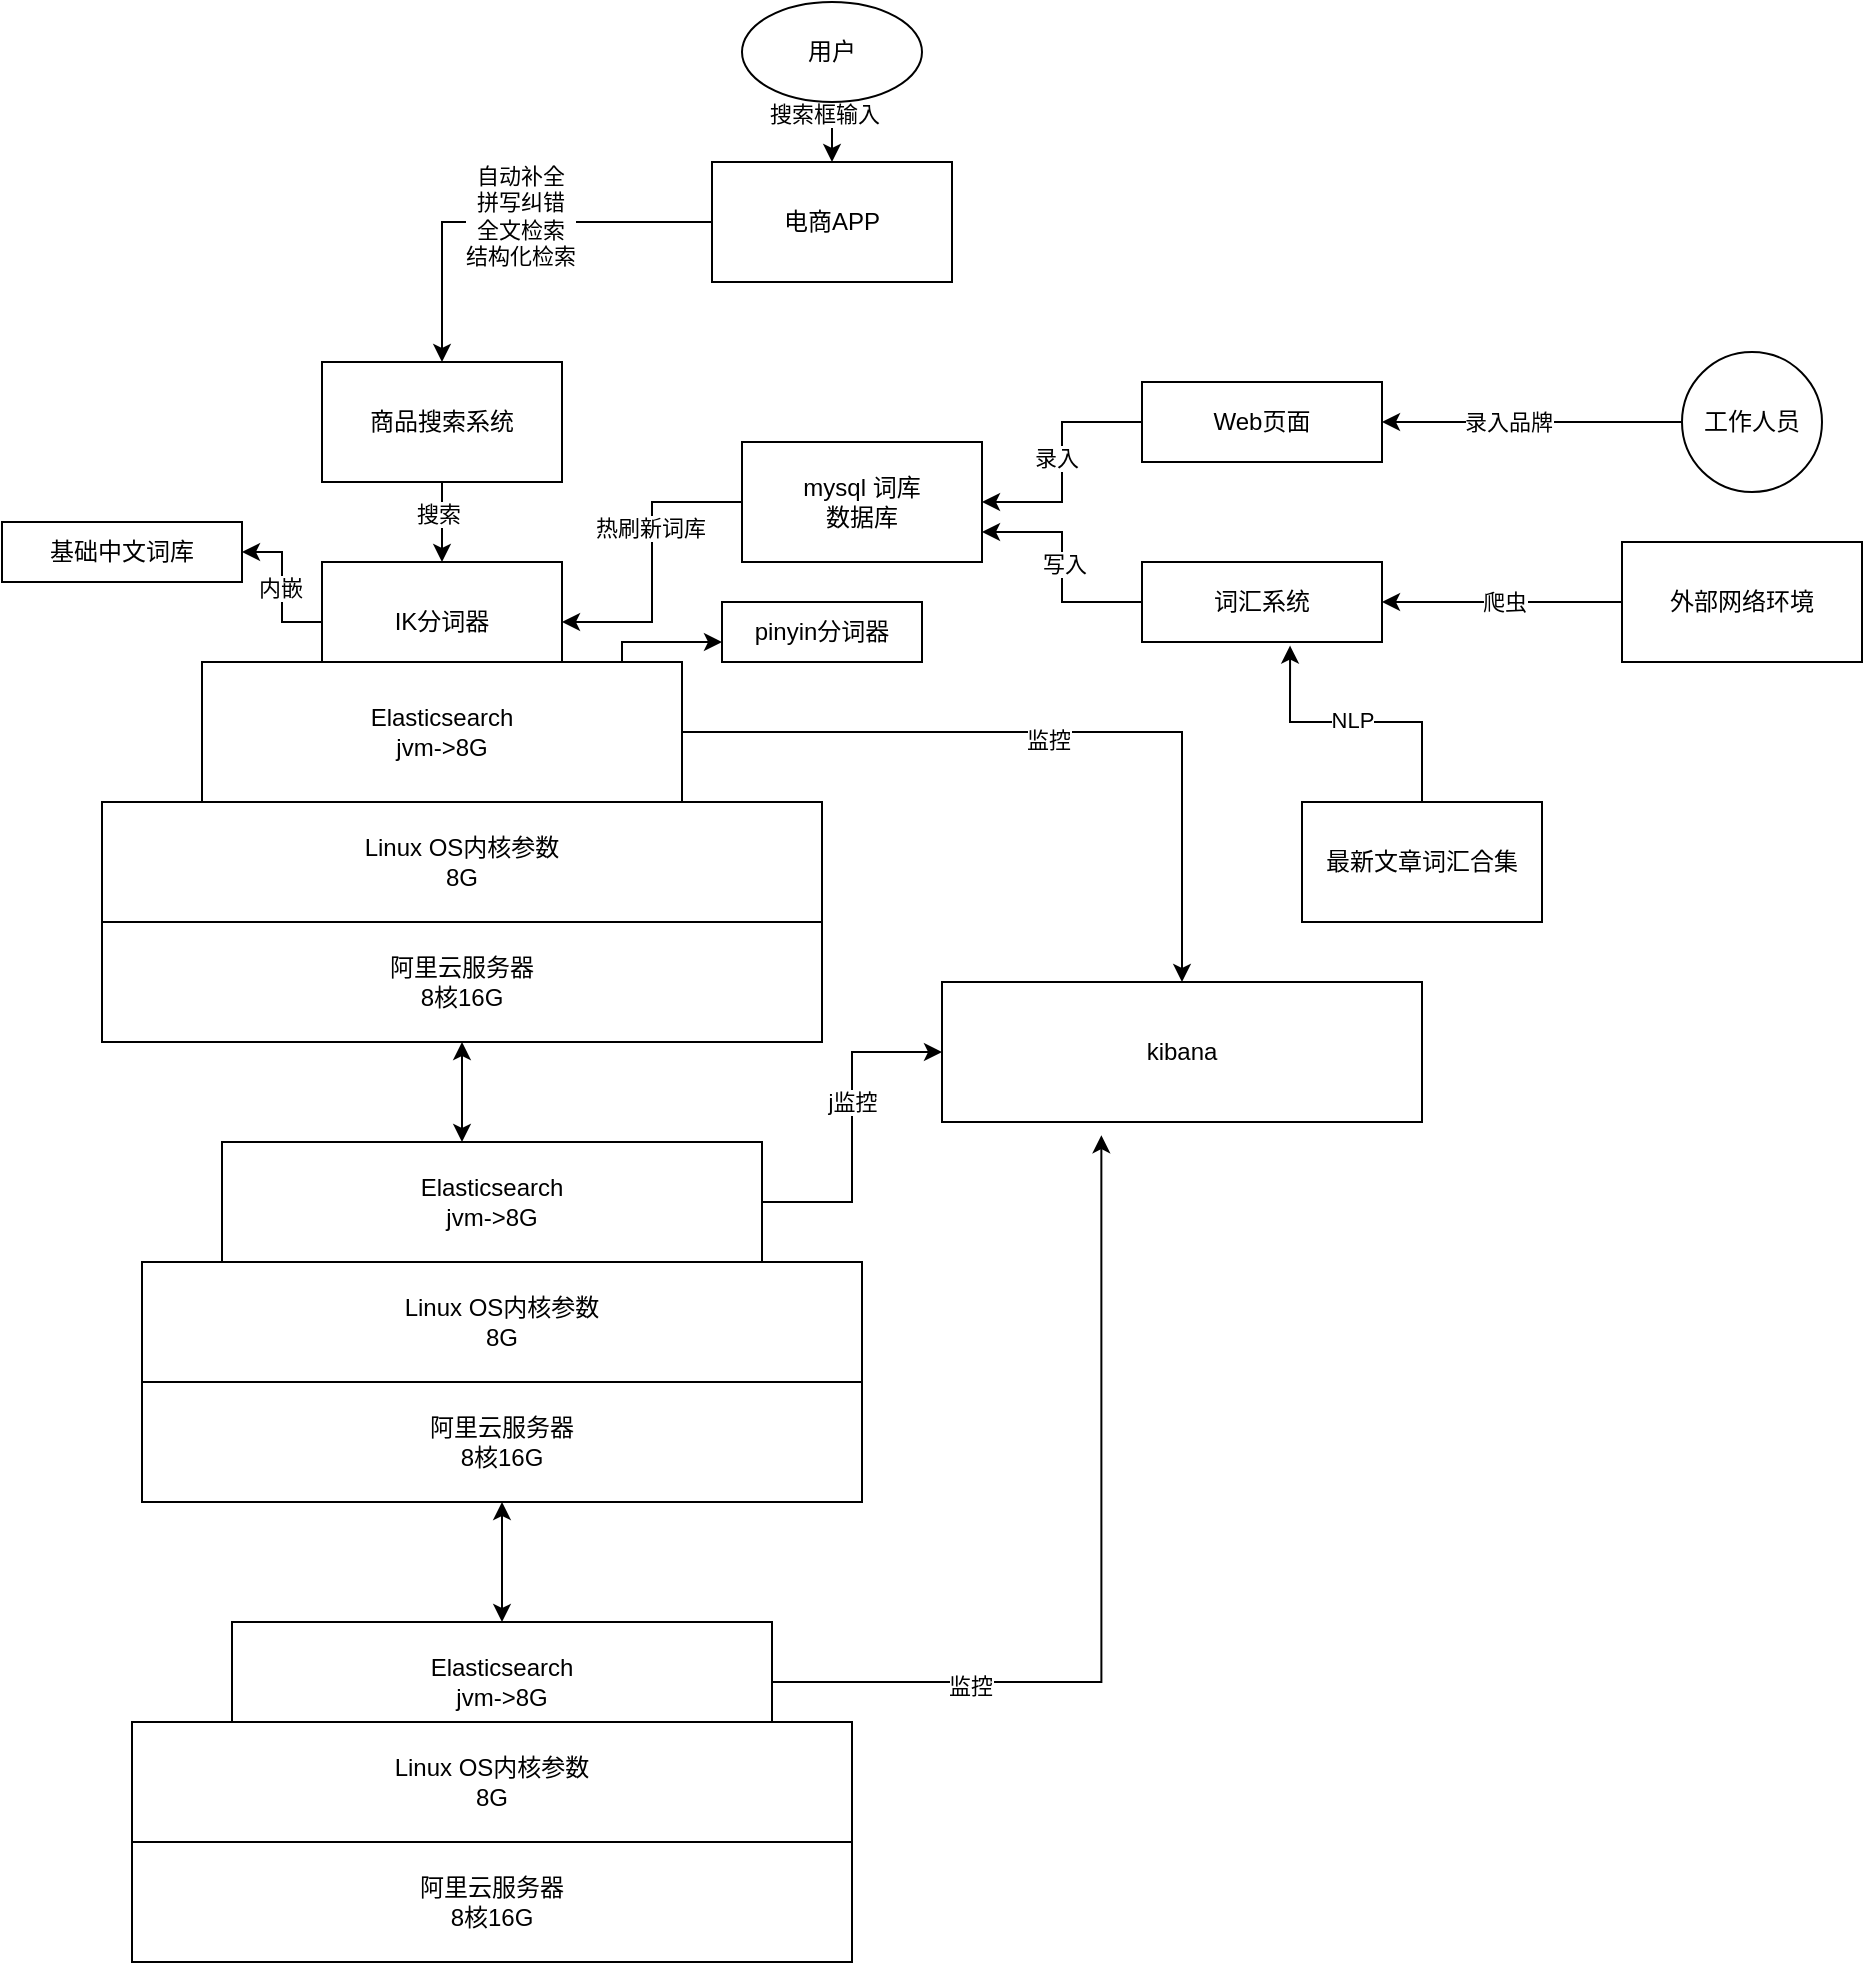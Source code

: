 <mxfile version="21.6.1" type="github">
  <diagram name="第 1 页" id="QaV_Z0Ht7EAKEst0P-oF">
    <mxGraphModel dx="955" dy="521" grid="1" gridSize="10" guides="1" tooltips="1" connect="1" arrows="1" fold="1" page="1" pageScale="1" pageWidth="2000000" pageHeight="2000000" math="0" shadow="0">
      <root>
        <mxCell id="0" />
        <mxCell id="1" parent="0" />
        <mxCell id="SeDEiHkmYTppYiZ_hBF1-3" value="" style="edgeStyle=orthogonalEdgeStyle;rounded=0;orthogonalLoop=1;jettySize=auto;html=1;" edge="1" parent="1" source="SeDEiHkmYTppYiZ_hBF1-1" target="SeDEiHkmYTppYiZ_hBF1-2">
          <mxGeometry relative="1" as="geometry" />
        </mxCell>
        <mxCell id="SeDEiHkmYTppYiZ_hBF1-4" value="搜索框输入" style="edgeLabel;html=1;align=center;verticalAlign=middle;resizable=0;points=[];" vertex="1" connectable="0" parent="SeDEiHkmYTppYiZ_hBF1-3">
          <mxGeometry x="-0.752" y="-4" relative="1" as="geometry">
            <mxPoint as="offset" />
          </mxGeometry>
        </mxCell>
        <mxCell id="SeDEiHkmYTppYiZ_hBF1-1" value="用户" style="ellipse;whiteSpace=wrap;html=1;" vertex="1" parent="1">
          <mxGeometry x="1140" y="20" width="90" height="50" as="geometry" />
        </mxCell>
        <mxCell id="SeDEiHkmYTppYiZ_hBF1-6" value="" style="edgeStyle=orthogonalEdgeStyle;rounded=0;orthogonalLoop=1;jettySize=auto;html=1;" edge="1" parent="1" source="SeDEiHkmYTppYiZ_hBF1-2" target="SeDEiHkmYTppYiZ_hBF1-5">
          <mxGeometry relative="1" as="geometry" />
        </mxCell>
        <mxCell id="SeDEiHkmYTppYiZ_hBF1-7" value="自动补全&lt;br&gt;拼写纠错&lt;br&gt;全文检索&lt;br&gt;结构化检索" style="edgeLabel;html=1;align=center;verticalAlign=middle;resizable=0;points=[];" vertex="1" connectable="0" parent="SeDEiHkmYTppYiZ_hBF1-6">
          <mxGeometry x="-0.065" y="-3" relative="1" as="geometry">
            <mxPoint as="offset" />
          </mxGeometry>
        </mxCell>
        <mxCell id="SeDEiHkmYTppYiZ_hBF1-2" value="电商APP" style="whiteSpace=wrap;html=1;" vertex="1" parent="1">
          <mxGeometry x="1125" y="100" width="120" height="60" as="geometry" />
        </mxCell>
        <mxCell id="SeDEiHkmYTppYiZ_hBF1-9" value="" style="edgeStyle=orthogonalEdgeStyle;rounded=0;orthogonalLoop=1;jettySize=auto;html=1;" edge="1" parent="1" source="SeDEiHkmYTppYiZ_hBF1-5" target="SeDEiHkmYTppYiZ_hBF1-8">
          <mxGeometry relative="1" as="geometry" />
        </mxCell>
        <mxCell id="SeDEiHkmYTppYiZ_hBF1-10" value="搜索" style="edgeLabel;html=1;align=center;verticalAlign=middle;resizable=0;points=[];" vertex="1" connectable="0" parent="SeDEiHkmYTppYiZ_hBF1-9">
          <mxGeometry x="-0.2" y="-2" relative="1" as="geometry">
            <mxPoint as="offset" />
          </mxGeometry>
        </mxCell>
        <mxCell id="SeDEiHkmYTppYiZ_hBF1-5" value="商品搜索系统" style="whiteSpace=wrap;html=1;" vertex="1" parent="1">
          <mxGeometry x="930" y="200" width="120" height="60" as="geometry" />
        </mxCell>
        <mxCell id="SeDEiHkmYTppYiZ_hBF1-13" value="" style="edgeStyle=orthogonalEdgeStyle;rounded=0;orthogonalLoop=1;jettySize=auto;html=1;" edge="1" parent="1" source="SeDEiHkmYTppYiZ_hBF1-8" target="SeDEiHkmYTppYiZ_hBF1-12">
          <mxGeometry relative="1" as="geometry" />
        </mxCell>
        <mxCell id="SeDEiHkmYTppYiZ_hBF1-14" value="内嵌" style="edgeLabel;html=1;align=center;verticalAlign=middle;resizable=0;points=[];" vertex="1" connectable="0" parent="SeDEiHkmYTppYiZ_hBF1-13">
          <mxGeometry x="-0.013" y="1" relative="1" as="geometry">
            <mxPoint as="offset" />
          </mxGeometry>
        </mxCell>
        <mxCell id="SeDEiHkmYTppYiZ_hBF1-8" value="IK分词器" style="whiteSpace=wrap;html=1;" vertex="1" parent="1">
          <mxGeometry x="930" y="300" width="120" height="60" as="geometry" />
        </mxCell>
        <mxCell id="SeDEiHkmYTppYiZ_hBF1-12" value="基础中文词库" style="whiteSpace=wrap;html=1;" vertex="1" parent="1">
          <mxGeometry x="770" y="280" width="120" height="30" as="geometry" />
        </mxCell>
        <mxCell id="SeDEiHkmYTppYiZ_hBF1-16" style="edgeStyle=orthogonalEdgeStyle;rounded=0;orthogonalLoop=1;jettySize=auto;html=1;exitX=0;exitY=0.5;exitDx=0;exitDy=0;entryX=1;entryY=0.5;entryDx=0;entryDy=0;" edge="1" parent="1" source="SeDEiHkmYTppYiZ_hBF1-15" target="SeDEiHkmYTppYiZ_hBF1-8">
          <mxGeometry relative="1" as="geometry" />
        </mxCell>
        <mxCell id="SeDEiHkmYTppYiZ_hBF1-17" value="热刷新词库" style="edgeLabel;html=1;align=center;verticalAlign=middle;resizable=0;points=[];" vertex="1" connectable="0" parent="SeDEiHkmYTppYiZ_hBF1-16">
          <mxGeometry x="-0.227" y="-1" relative="1" as="geometry">
            <mxPoint as="offset" />
          </mxGeometry>
        </mxCell>
        <mxCell id="SeDEiHkmYTppYiZ_hBF1-15" value="mysql 词库&lt;br&gt;数据库" style="rounded=0;whiteSpace=wrap;html=1;" vertex="1" parent="1">
          <mxGeometry x="1140" y="240" width="120" height="60" as="geometry" />
        </mxCell>
        <mxCell id="SeDEiHkmYTppYiZ_hBF1-20" style="edgeStyle=orthogonalEdgeStyle;rounded=0;orthogonalLoop=1;jettySize=auto;html=1;entryX=1;entryY=0.5;entryDx=0;entryDy=0;" edge="1" parent="1" source="SeDEiHkmYTppYiZ_hBF1-18" target="SeDEiHkmYTppYiZ_hBF1-15">
          <mxGeometry relative="1" as="geometry" />
        </mxCell>
        <mxCell id="SeDEiHkmYTppYiZ_hBF1-22" value="录入" style="edgeLabel;html=1;align=center;verticalAlign=middle;resizable=0;points=[];" vertex="1" connectable="0" parent="SeDEiHkmYTppYiZ_hBF1-20">
          <mxGeometry x="-0.033" y="-3" relative="1" as="geometry">
            <mxPoint as="offset" />
          </mxGeometry>
        </mxCell>
        <mxCell id="SeDEiHkmYTppYiZ_hBF1-18" value="Web页面" style="rounded=0;whiteSpace=wrap;html=1;" vertex="1" parent="1">
          <mxGeometry x="1340" y="210" width="120" height="40" as="geometry" />
        </mxCell>
        <mxCell id="SeDEiHkmYTppYiZ_hBF1-21" style="edgeStyle=orthogonalEdgeStyle;rounded=0;orthogonalLoop=1;jettySize=auto;html=1;entryX=1;entryY=0.75;entryDx=0;entryDy=0;" edge="1" parent="1" source="SeDEiHkmYTppYiZ_hBF1-19" target="SeDEiHkmYTppYiZ_hBF1-15">
          <mxGeometry relative="1" as="geometry" />
        </mxCell>
        <mxCell id="SeDEiHkmYTppYiZ_hBF1-23" value="写入" style="edgeLabel;html=1;align=center;verticalAlign=middle;resizable=0;points=[];" vertex="1" connectable="0" parent="SeDEiHkmYTppYiZ_hBF1-21">
          <mxGeometry x="0.026" y="-1" relative="1" as="geometry">
            <mxPoint as="offset" />
          </mxGeometry>
        </mxCell>
        <mxCell id="SeDEiHkmYTppYiZ_hBF1-19" value="词汇系统" style="rounded=0;whiteSpace=wrap;html=1;" vertex="1" parent="1">
          <mxGeometry x="1340" y="300" width="120" height="40" as="geometry" />
        </mxCell>
        <mxCell id="SeDEiHkmYTppYiZ_hBF1-26" style="edgeStyle=orthogonalEdgeStyle;rounded=0;orthogonalLoop=1;jettySize=auto;html=1;entryX=1;entryY=0.5;entryDx=0;entryDy=0;" edge="1" parent="1" source="SeDEiHkmYTppYiZ_hBF1-25" target="SeDEiHkmYTppYiZ_hBF1-18">
          <mxGeometry relative="1" as="geometry" />
        </mxCell>
        <mxCell id="SeDEiHkmYTppYiZ_hBF1-27" value="录入品牌" style="edgeLabel;html=1;align=center;verticalAlign=middle;resizable=0;points=[];" vertex="1" connectable="0" parent="SeDEiHkmYTppYiZ_hBF1-26">
          <mxGeometry x="0.157" relative="1" as="geometry">
            <mxPoint as="offset" />
          </mxGeometry>
        </mxCell>
        <mxCell id="SeDEiHkmYTppYiZ_hBF1-25" value="工作人员" style="ellipse;whiteSpace=wrap;html=1;aspect=fixed;" vertex="1" parent="1">
          <mxGeometry x="1610" y="195" width="70" height="70" as="geometry" />
        </mxCell>
        <mxCell id="SeDEiHkmYTppYiZ_hBF1-29" style="edgeStyle=orthogonalEdgeStyle;rounded=0;orthogonalLoop=1;jettySize=auto;html=1;entryX=1;entryY=0.5;entryDx=0;entryDy=0;" edge="1" parent="1" source="SeDEiHkmYTppYiZ_hBF1-28" target="SeDEiHkmYTppYiZ_hBF1-19">
          <mxGeometry relative="1" as="geometry" />
        </mxCell>
        <mxCell id="SeDEiHkmYTppYiZ_hBF1-30" value="爬虫" style="edgeLabel;html=1;align=center;verticalAlign=middle;resizable=0;points=[];" vertex="1" connectable="0" parent="SeDEiHkmYTppYiZ_hBF1-29">
          <mxGeometry x="-0.02" relative="1" as="geometry">
            <mxPoint as="offset" />
          </mxGeometry>
        </mxCell>
        <mxCell id="SeDEiHkmYTppYiZ_hBF1-28" value="外部网络环境" style="rounded=0;whiteSpace=wrap;html=1;" vertex="1" parent="1">
          <mxGeometry x="1580" y="290" width="120" height="60" as="geometry" />
        </mxCell>
        <mxCell id="SeDEiHkmYTppYiZ_hBF1-32" style="edgeStyle=orthogonalEdgeStyle;rounded=0;orthogonalLoop=1;jettySize=auto;html=1;entryX=0.617;entryY=1.045;entryDx=0;entryDy=0;entryPerimeter=0;" edge="1" parent="1" source="SeDEiHkmYTppYiZ_hBF1-31" target="SeDEiHkmYTppYiZ_hBF1-19">
          <mxGeometry relative="1" as="geometry" />
        </mxCell>
        <mxCell id="SeDEiHkmYTppYiZ_hBF1-33" value="NLP" style="edgeLabel;html=1;align=center;verticalAlign=middle;resizable=0;points=[];" vertex="1" connectable="0" parent="SeDEiHkmYTppYiZ_hBF1-32">
          <mxGeometry x="0.037" y="-1" relative="1" as="geometry">
            <mxPoint as="offset" />
          </mxGeometry>
        </mxCell>
        <mxCell id="SeDEiHkmYTppYiZ_hBF1-31" value="最新文章词汇合集" style="rounded=0;whiteSpace=wrap;html=1;" vertex="1" parent="1">
          <mxGeometry x="1420" y="420" width="120" height="60" as="geometry" />
        </mxCell>
        <mxCell id="SeDEiHkmYTppYiZ_hBF1-38" style="edgeStyle=orthogonalEdgeStyle;rounded=0;orthogonalLoop=1;jettySize=auto;html=1;exitX=0.75;exitY=0;exitDx=0;exitDy=0;" edge="1" parent="1" source="SeDEiHkmYTppYiZ_hBF1-34">
          <mxGeometry relative="1" as="geometry">
            <mxPoint x="1130" y="340" as="targetPoint" />
            <Array as="points">
              <mxPoint x="1080" y="350" />
              <mxPoint x="1080" y="340" />
            </Array>
          </mxGeometry>
        </mxCell>
        <mxCell id="SeDEiHkmYTppYiZ_hBF1-43" value="" style="edgeStyle=orthogonalEdgeStyle;rounded=0;orthogonalLoop=1;jettySize=auto;html=1;" edge="1" parent="1" source="SeDEiHkmYTppYiZ_hBF1-34" target="SeDEiHkmYTppYiZ_hBF1-41">
          <mxGeometry relative="1" as="geometry" />
        </mxCell>
        <mxCell id="SeDEiHkmYTppYiZ_hBF1-46" value="" style="edgeStyle=orthogonalEdgeStyle;rounded=0;orthogonalLoop=1;jettySize=auto;html=1;" edge="1" parent="1" source="SeDEiHkmYTppYiZ_hBF1-34" target="SeDEiHkmYTppYiZ_hBF1-41">
          <mxGeometry relative="1" as="geometry" />
        </mxCell>
        <mxCell id="SeDEiHkmYTppYiZ_hBF1-48" style="edgeStyle=orthogonalEdgeStyle;rounded=0;orthogonalLoop=1;jettySize=auto;html=1;" edge="1" parent="1" source="SeDEiHkmYTppYiZ_hBF1-34" target="SeDEiHkmYTppYiZ_hBF1-47">
          <mxGeometry relative="1" as="geometry" />
        </mxCell>
        <mxCell id="SeDEiHkmYTppYiZ_hBF1-49" value="监控" style="edgeLabel;html=1;align=center;verticalAlign=middle;resizable=0;points=[];" vertex="1" connectable="0" parent="SeDEiHkmYTppYiZ_hBF1-48">
          <mxGeometry x="-0.024" y="-4" relative="1" as="geometry">
            <mxPoint as="offset" />
          </mxGeometry>
        </mxCell>
        <mxCell id="SeDEiHkmYTppYiZ_hBF1-34" value="Elasticsearch&lt;br&gt;jvm-&amp;gt;8G" style="rounded=0;whiteSpace=wrap;html=1;" vertex="1" parent="1">
          <mxGeometry x="870" y="350" width="240" height="70" as="geometry" />
        </mxCell>
        <mxCell id="SeDEiHkmYTppYiZ_hBF1-40" value="pinyin分词器" style="rounded=0;whiteSpace=wrap;html=1;" vertex="1" parent="1">
          <mxGeometry x="1130" y="320" width="100" height="30" as="geometry" />
        </mxCell>
        <mxCell id="SeDEiHkmYTppYiZ_hBF1-41" value="Linux OS内核参数&lt;br&gt;8G" style="rounded=0;whiteSpace=wrap;html=1;" vertex="1" parent="1">
          <mxGeometry x="820" y="420" width="360" height="60" as="geometry" />
        </mxCell>
        <mxCell id="SeDEiHkmYTppYiZ_hBF1-51" value="" style="rounded=0;orthogonalLoop=1;jettySize=auto;html=1;startArrow=classic;startFill=1;" edge="1" parent="1" source="SeDEiHkmYTppYiZ_hBF1-42">
          <mxGeometry relative="1" as="geometry">
            <mxPoint x="1000" y="590" as="targetPoint" />
          </mxGeometry>
        </mxCell>
        <mxCell id="SeDEiHkmYTppYiZ_hBF1-42" value="阿里云服务器&lt;br&gt;8核16G" style="rounded=0;whiteSpace=wrap;html=1;" vertex="1" parent="1">
          <mxGeometry x="820" y="480" width="360" height="60" as="geometry" />
        </mxCell>
        <mxCell id="SeDEiHkmYTppYiZ_hBF1-47" value="kibana" style="rounded=0;whiteSpace=wrap;html=1;" vertex="1" parent="1">
          <mxGeometry x="1240" y="510" width="240" height="70" as="geometry" />
        </mxCell>
        <mxCell id="SeDEiHkmYTppYiZ_hBF1-52" style="edgeStyle=orthogonalEdgeStyle;rounded=0;orthogonalLoop=1;jettySize=auto;html=1;entryX=0;entryY=0.5;entryDx=0;entryDy=0;" edge="1" parent="1" source="SeDEiHkmYTppYiZ_hBF1-50" target="SeDEiHkmYTppYiZ_hBF1-47">
          <mxGeometry relative="1" as="geometry" />
        </mxCell>
        <mxCell id="SeDEiHkmYTppYiZ_hBF1-53" value="j监控" style="edgeLabel;html=1;align=center;verticalAlign=middle;resizable=0;points=[];" vertex="1" connectable="0" parent="SeDEiHkmYTppYiZ_hBF1-52">
          <mxGeometry x="0.151" relative="1" as="geometry">
            <mxPoint as="offset" />
          </mxGeometry>
        </mxCell>
        <mxCell id="SeDEiHkmYTppYiZ_hBF1-50" value="Elasticsearch&lt;br&gt;jvm-&amp;gt;8G" style="whiteSpace=wrap;html=1;rounded=0;" vertex="1" parent="1">
          <mxGeometry x="880" y="590" width="270" height="60" as="geometry" />
        </mxCell>
        <mxCell id="SeDEiHkmYTppYiZ_hBF1-54" value="Linux OS内核参数&lt;br&gt;8G" style="rounded=0;whiteSpace=wrap;html=1;" vertex="1" parent="1">
          <mxGeometry x="840" y="650" width="360" height="60" as="geometry" />
        </mxCell>
        <mxCell id="SeDEiHkmYTppYiZ_hBF1-55" value="阿里云服务器&lt;br&gt;8核16G" style="rounded=0;whiteSpace=wrap;html=1;" vertex="1" parent="1">
          <mxGeometry x="840" y="710" width="360" height="60" as="geometry" />
        </mxCell>
        <mxCell id="SeDEiHkmYTppYiZ_hBF1-62" value="" style="edgeStyle=orthogonalEdgeStyle;rounded=0;orthogonalLoop=1;jettySize=auto;html=1;startArrow=classic;startFill=1;" edge="1" parent="1" source="SeDEiHkmYTppYiZ_hBF1-59" target="SeDEiHkmYTppYiZ_hBF1-55">
          <mxGeometry relative="1" as="geometry" />
        </mxCell>
        <mxCell id="SeDEiHkmYTppYiZ_hBF1-63" style="edgeStyle=orthogonalEdgeStyle;rounded=0;orthogonalLoop=1;jettySize=auto;html=1;entryX=0.332;entryY=1.094;entryDx=0;entryDy=0;entryPerimeter=0;" edge="1" parent="1" source="SeDEiHkmYTppYiZ_hBF1-59" target="SeDEiHkmYTppYiZ_hBF1-47">
          <mxGeometry relative="1" as="geometry" />
        </mxCell>
        <mxCell id="SeDEiHkmYTppYiZ_hBF1-64" value="监控" style="edgeLabel;html=1;align=center;verticalAlign=middle;resizable=0;points=[];" vertex="1" connectable="0" parent="SeDEiHkmYTppYiZ_hBF1-63">
          <mxGeometry x="-0.547" y="-2" relative="1" as="geometry">
            <mxPoint as="offset" />
          </mxGeometry>
        </mxCell>
        <mxCell id="SeDEiHkmYTppYiZ_hBF1-59" value="Elasticsearch&lt;br&gt;jvm-&amp;gt;8G" style="whiteSpace=wrap;html=1;rounded=0;" vertex="1" parent="1">
          <mxGeometry x="885" y="830" width="270" height="60" as="geometry" />
        </mxCell>
        <mxCell id="SeDEiHkmYTppYiZ_hBF1-60" value="Linux OS内核参数&lt;br&gt;8G" style="rounded=0;whiteSpace=wrap;html=1;" vertex="1" parent="1">
          <mxGeometry x="835" y="880" width="360" height="60" as="geometry" />
        </mxCell>
        <mxCell id="SeDEiHkmYTppYiZ_hBF1-61" value="阿里云服务器&lt;br&gt;8核16G" style="rounded=0;whiteSpace=wrap;html=1;" vertex="1" parent="1">
          <mxGeometry x="835" y="940" width="360" height="60" as="geometry" />
        </mxCell>
      </root>
    </mxGraphModel>
  </diagram>
</mxfile>
